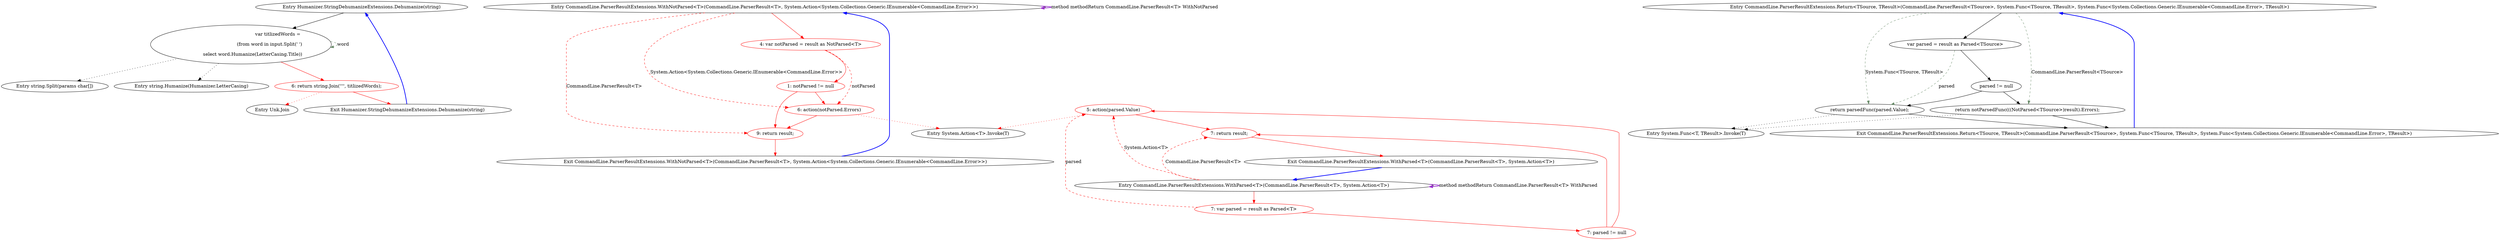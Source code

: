 digraph  {
n0 [cluster="Humanizer.StringDehumanizeExtensions.Dehumanize(string)", label="Entry Humanizer.StringDehumanizeExtensions.Dehumanize(string)", span="11-11"];
n1 [cluster="Humanizer.StringDehumanizeExtensions.Dehumanize(string)", label="var titlizedWords = \r\n                (from word in input.Split(' ')\r\n                select word.Humanize(LetterCasing.Title))", span="13-15"];
n2 [cluster="Humanizer.StringDehumanizeExtensions.Dehumanize(string)", color=red, community=0, label="6: return string.Join('''', titlizedWords);", span="17-17"];
n4 [cluster="string.Split(params char[])", label="Entry string.Split(params char[])", span="0-0"];
n5 [cluster="string.Humanize(Humanizer.LetterCasing)", label="Entry string.Humanize(Humanizer.LetterCasing)", span="62-62"];
n3 [cluster="Humanizer.StringDehumanizeExtensions.Dehumanize(string)", label="Exit Humanizer.StringDehumanizeExtensions.Dehumanize(string)", span="11-11"];
n6 [cluster="Unk.Join", label="Entry Unk.Join", span=""];
m0_7 [cluster="CommandLine.ParserResultExtensions.WithNotParsed<T>(CommandLine.ParserResult<T>, System.Action<System.Collections.Generic.IEnumerable<CommandLine.Error>>)", file="Unit.cs", label="Entry CommandLine.ParserResultExtensions.WithNotParsed<T>(CommandLine.ParserResult<T>, System.Action<System.Collections.Generic.IEnumerable<CommandLine.Error>>)", span="38-38"];
m0_8 [cluster="CommandLine.ParserResultExtensions.WithNotParsed<T>(CommandLine.ParserResult<T>, System.Action<System.Collections.Generic.IEnumerable<CommandLine.Error>>)", color=red, community=0, file="Unit.cs", label="4: var notParsed = result as NotParsed<T>", span="40-40"];
m0_10 [cluster="CommandLine.ParserResultExtensions.WithNotParsed<T>(CommandLine.ParserResult<T>, System.Action<System.Collections.Generic.IEnumerable<CommandLine.Error>>)", color=red, community=0, file="Unit.cs", label="6: action(notParsed.Errors)", span="43-43"];
m0_11 [cluster="CommandLine.ParserResultExtensions.WithNotParsed<T>(CommandLine.ParserResult<T>, System.Action<System.Collections.Generic.IEnumerable<CommandLine.Error>>)", color=red, community=0, file="Unit.cs", label="9: return result;", span="45-45"];
m0_9 [cluster="CommandLine.ParserResultExtensions.WithNotParsed<T>(CommandLine.ParserResult<T>, System.Action<System.Collections.Generic.IEnumerable<CommandLine.Error>>)", color=red, community=0, file="Unit.cs", label="1: notParsed != null", span="41-41"];
m0_12 [cluster="CommandLine.ParserResultExtensions.WithNotParsed<T>(CommandLine.ParserResult<T>, System.Action<System.Collections.Generic.IEnumerable<CommandLine.Error>>)", file="Unit.cs", label="Exit CommandLine.ParserResultExtensions.WithNotParsed<T>(CommandLine.ParserResult<T>, System.Action<System.Collections.Generic.IEnumerable<CommandLine.Error>>)", span="38-38"];
m0_6 [cluster="System.Action<T>.Invoke(T)", file="Unit.cs", label="Entry System.Action<T>.Invoke(T)", span="0-0"];
m0_13 [cluster="CommandLine.ParserResultExtensions.Return<TSource, TResult>(CommandLine.ParserResult<TSource>, System.Func<TSource, TResult>, System.Func<System.Collections.Generic.IEnumerable<CommandLine.Error>, TResult>)", file="Unit.cs", label="Entry CommandLine.ParserResultExtensions.Return<TSource, TResult>(CommandLine.ParserResult<TSource>, System.Func<TSource, TResult>, System.Func<System.Collections.Generic.IEnumerable<CommandLine.Error>, TResult>)", span="48-48"];
m0_14 [cluster="CommandLine.ParserResultExtensions.Return<TSource, TResult>(CommandLine.ParserResult<TSource>, System.Func<TSource, TResult>, System.Func<System.Collections.Generic.IEnumerable<CommandLine.Error>, TResult>)", file="Unit.cs", label="var parsed = result as Parsed<TSource>", span="52-52"];
m0_16 [cluster="CommandLine.ParserResultExtensions.Return<TSource, TResult>(CommandLine.ParserResult<TSource>, System.Func<TSource, TResult>, System.Func<System.Collections.Generic.IEnumerable<CommandLine.Error>, TResult>)", file="Unit.cs", label="return parsedFunc(parsed.Value);", span="55-55"];
m0_17 [cluster="CommandLine.ParserResultExtensions.Return<TSource, TResult>(CommandLine.ParserResult<TSource>, System.Func<TSource, TResult>, System.Func<System.Collections.Generic.IEnumerable<CommandLine.Error>, TResult>)", file="Unit.cs", label="return notParsedFunc(((NotParsed<TSource>)result).Errors);", span="57-57"];
m0_15 [cluster="CommandLine.ParserResultExtensions.Return<TSource, TResult>(CommandLine.ParserResult<TSource>, System.Func<TSource, TResult>, System.Func<System.Collections.Generic.IEnumerable<CommandLine.Error>, TResult>)", file="Unit.cs", label="parsed != null", span="53-53"];
m0_18 [cluster="CommandLine.ParserResultExtensions.Return<TSource, TResult>(CommandLine.ParserResult<TSource>, System.Func<TSource, TResult>, System.Func<System.Collections.Generic.IEnumerable<CommandLine.Error>, TResult>)", file="Unit.cs", label="Exit CommandLine.ParserResultExtensions.Return<TSource, TResult>(CommandLine.ParserResult<TSource>, System.Func<TSource, TResult>, System.Func<System.Collections.Generic.IEnumerable<CommandLine.Error>, TResult>)", span="48-48"];
m0_0 [cluster="CommandLine.ParserResultExtensions.WithParsed<T>(CommandLine.ParserResult<T>, System.Action<T>)", file="Unit.cs", label="Entry CommandLine.ParserResultExtensions.WithParsed<T>(CommandLine.ParserResult<T>, System.Action<T>)", span="20-20"];
m0_1 [cluster="CommandLine.ParserResultExtensions.WithParsed<T>(CommandLine.ParserResult<T>, System.Action<T>)", color=red, community=0, file="Unit.cs", label="7: var parsed = result as Parsed<T>", span="22-22"];
m0_3 [cluster="CommandLine.ParserResultExtensions.WithParsed<T>(CommandLine.ParserResult<T>, System.Action<T>)", color=red, community=0, file="Unit.cs", label="5: action(parsed.Value)", span="25-25"];
m0_4 [cluster="CommandLine.ParserResultExtensions.WithParsed<T>(CommandLine.ParserResult<T>, System.Action<T>)", color=red, community=0, file="Unit.cs", label="7: return result;", span="27-27"];
m0_2 [cluster="CommandLine.ParserResultExtensions.WithParsed<T>(CommandLine.ParserResult<T>, System.Action<T>)", color=red, community=0, file="Unit.cs", label="7: parsed != null", span="23-23"];
m0_5 [cluster="CommandLine.ParserResultExtensions.WithParsed<T>(CommandLine.ParserResult<T>, System.Action<T>)", file="Unit.cs", label="Exit CommandLine.ParserResultExtensions.WithParsed<T>(CommandLine.ParserResult<T>, System.Action<T>)", span="20-20"];
m0_19 [cluster="System.Func<T, TResult>.Invoke(T)", file="Unit.cs", label="Entry System.Func<T, TResult>.Invoke(T)", span="0-0"];
n0 -> n1  [key=0, style=solid];
n1 -> n2  [color=red, key=0, style=solid];
n1 -> n4  [key=2, style=dotted];
n1 -> n5  [key=2, style=dotted];
n1 -> n1  [color=darkseagreen4, key=1, label=word, style=dashed];
n2 -> n3  [color=red, key=0, style=solid];
n2 -> n6  [color=red, key=2, style=dotted];
n3 -> n0  [color=blue, key=0, style=bold];
m0_7 -> m0_8  [color=red, key=0, style=solid];
m0_7 -> m0_10  [color=red, key=1, label="System.Action<System.Collections.Generic.IEnumerable<CommandLine.Error>>", style=dashed];
m0_7 -> m0_11  [color=red, key=1, label="CommandLine.ParserResult<T>", style=dashed];
m0_7 -> m0_7  [color=darkorchid, key=3, label="method methodReturn CommandLine.ParserResult<T> WithNotParsed", style=bold];
m0_8 -> m0_9  [color=red, key=0, style=solid];
m0_8 -> m0_10  [color=red, key=1, label=notParsed, style=dashed];
m0_10 -> m0_11  [color=red, key=0, style=solid];
m0_10 -> m0_6  [color=red, key=2, style=dotted];
m0_11 -> m0_12  [color=red, key=0, style=solid];
m0_9 -> m0_10  [color=red, key=0, style=solid];
m0_9 -> m0_11  [color=red, key=0, style=solid];
m0_12 -> m0_7  [color=blue, key=0, style=bold];
m0_13 -> m0_14  [key=0, style=solid];
m0_13 -> m0_16  [color=darkseagreen4, key=1, label="System.Func<TSource, TResult>", style=dashed];
m0_13 -> m0_17  [color=darkseagreen4, key=1, label="CommandLine.ParserResult<TSource>", style=dashed];
m0_14 -> m0_15  [key=0, style=solid];
m0_14 -> m0_16  [color=darkseagreen4, key=1, label=parsed, style=dashed];
m0_16 -> m0_18  [key=0, style=solid];
m0_16 -> m0_19  [key=2, style=dotted];
m0_17 -> m0_18  [key=0, style=solid];
m0_17 -> m0_19  [key=2, style=dotted];
m0_15 -> m0_16  [key=0, style=solid];
m0_15 -> m0_17  [key=0, style=solid];
m0_18 -> m0_13  [color=blue, key=0, style=bold];
m0_0 -> m0_1  [color=red, key=0, style=solid];
m0_0 -> m0_3  [color=red, key=1, label="System.Action<T>", style=dashed];
m0_0 -> m0_4  [color=red, key=1, label="CommandLine.ParserResult<T>", style=dashed];
m0_0 -> m0_0  [color=darkorchid, key=3, label="method methodReturn CommandLine.ParserResult<T> WithParsed", style=bold];
m0_1 -> m0_2  [color=red, key=0, style=solid];
m0_1 -> m0_3  [color=red, key=1, label=parsed, style=dashed];
m0_3 -> m0_4  [color=red, key=0, style=solid];
m0_3 -> m0_6  [color=red, key=2, style=dotted];
m0_4 -> m0_5  [color=red, key=0, style=solid];
m0_2 -> m0_3  [color=red, key=0, style=solid];
m0_2 -> m0_4  [color=red, key=0, style=solid];
m0_5 -> m0_0  [color=blue, key=0, style=bold];
}
